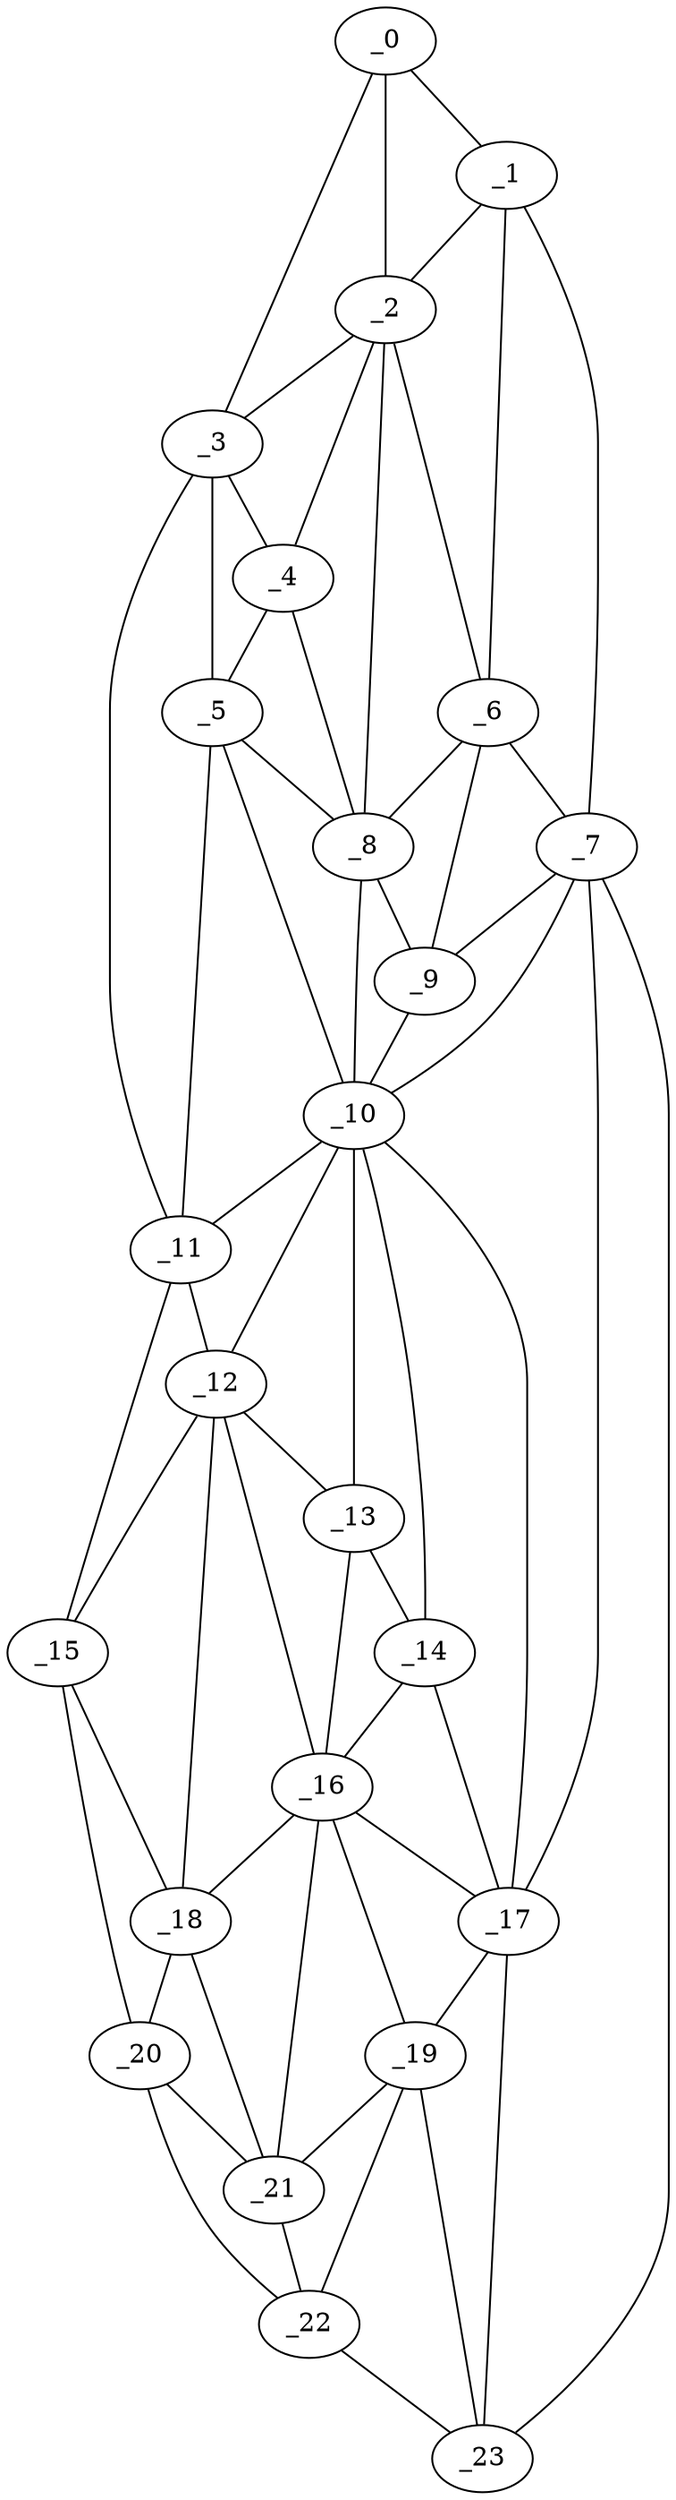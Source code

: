 graph "obj68__135.gxl" {
	_0	 [x=6,
		y=89];
	_1	 [x=7,
		y=96];
	_0 -- _1	 [valence=1];
	_2	 [x=12,
		y=85];
	_0 -- _2	 [valence=2];
	_3	 [x=19,
		y=64];
	_0 -- _3	 [valence=1];
	_1 -- _2	 [valence=2];
	_6	 [x=30,
		y=98];
	_1 -- _6	 [valence=2];
	_7	 [x=32,
		y=107];
	_1 -- _7	 [valence=1];
	_2 -- _3	 [valence=2];
	_4	 [x=19,
		y=74];
	_2 -- _4	 [valence=1];
	_2 -- _6	 [valence=1];
	_8	 [x=35,
		y=80];
	_2 -- _8	 [valence=2];
	_3 -- _4	 [valence=2];
	_5	 [x=30,
		y=71];
	_3 -- _5	 [valence=1];
	_11	 [x=70,
		y=35];
	_3 -- _11	 [valence=1];
	_4 -- _5	 [valence=1];
	_4 -- _8	 [valence=2];
	_5 -- _8	 [valence=2];
	_10	 [x=61,
		y=76];
	_5 -- _10	 [valence=1];
	_5 -- _11	 [valence=2];
	_6 -- _7	 [valence=2];
	_6 -- _8	 [valence=2];
	_9	 [x=41,
		y=91];
	_6 -- _9	 [valence=2];
	_7 -- _9	 [valence=2];
	_7 -- _10	 [valence=2];
	_17	 [x=100,
		y=69];
	_7 -- _17	 [valence=2];
	_23	 [x=126,
		y=72];
	_7 -- _23	 [valence=1];
	_8 -- _9	 [valence=2];
	_8 -- _10	 [valence=2];
	_9 -- _10	 [valence=2];
	_10 -- _11	 [valence=2];
	_12	 [x=84,
		y=43];
	_10 -- _12	 [valence=2];
	_13	 [x=88,
		y=63];
	_10 -- _13	 [valence=2];
	_14	 [x=90,
		y=68];
	_10 -- _14	 [valence=2];
	_10 -- _17	 [valence=2];
	_11 -- _12	 [valence=2];
	_15	 [x=97,
		y=20];
	_11 -- _15	 [valence=1];
	_12 -- _13	 [valence=2];
	_12 -- _15	 [valence=2];
	_16	 [x=99,
		y=59];
	_12 -- _16	 [valence=2];
	_18	 [x=109,
		y=37];
	_12 -- _18	 [valence=2];
	_13 -- _14	 [valence=2];
	_13 -- _16	 [valence=2];
	_14 -- _16	 [valence=2];
	_14 -- _17	 [valence=2];
	_15 -- _18	 [valence=1];
	_20	 [x=115,
		y=26];
	_15 -- _20	 [valence=1];
	_16 -- _17	 [valence=1];
	_16 -- _18	 [valence=2];
	_19	 [x=114,
		y=64];
	_16 -- _19	 [valence=2];
	_21	 [x=116,
		y=42];
	_16 -- _21	 [valence=2];
	_17 -- _19	 [valence=2];
	_17 -- _23	 [valence=1];
	_18 -- _20	 [valence=2];
	_18 -- _21	 [valence=2];
	_19 -- _21	 [valence=2];
	_22	 [x=126,
		y=64];
	_19 -- _22	 [valence=1];
	_19 -- _23	 [valence=2];
	_20 -- _21	 [valence=1];
	_20 -- _22	 [valence=1];
	_21 -- _22	 [valence=2];
	_22 -- _23	 [valence=1];
}
